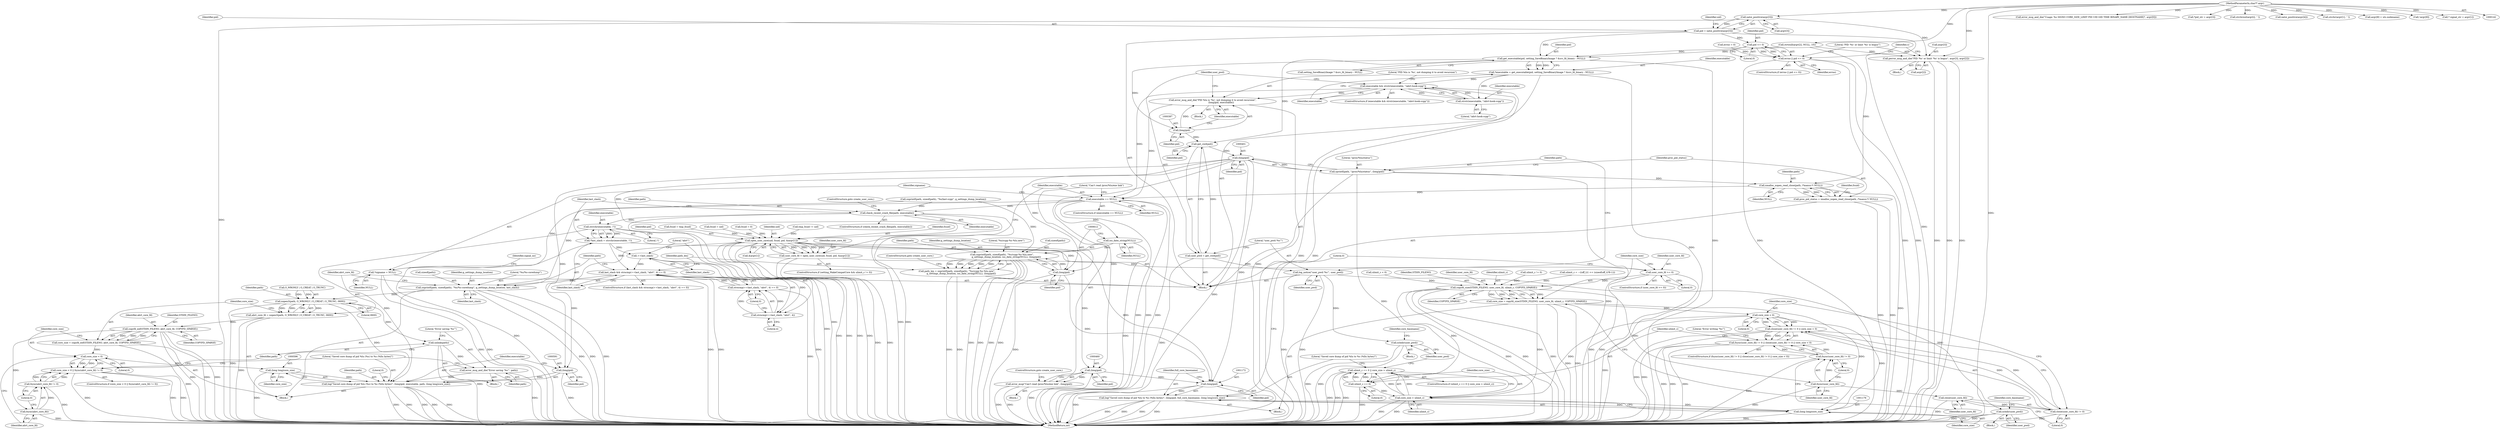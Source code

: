 digraph "0_abrt_80408e9e24a1c10f85fd969e1853e0f192157f92_0@array" {
"1000303" [label="(Call,xatoi_positive(argv[3]))"];
"1000144" [label="(MethodParameterIn,char** argv)"];
"1000301" [label="(Call,pid = xatoi_positive(argv[3]))"];
"1000317" [label="(Call,pid <= 0)"];
"1000315" [label="(Call,errno || pid <= 0)"];
"1000370" [label="(Call,get_executable(pid, setting_SaveBinaryImage ? &src_fd_binary : NULL))"];
"1000368" [label="(Call,*executable = get_executable(pid, setting_SaveBinaryImage ? &src_fd_binary : NULL))"];
"1000378" [label="(Call,executable && strstr(executable, \"/abrt-hook-ccpp\"))"];
"1000384" [label="(Call,error_msg_and_die(\"PID %lu is '%s', not dumping it to avoid recursion\",\n                        (long)pid, executable))"];
"1000453" [label="(Call,executable == NULL)"];
"1000464" [label="(Call,*signame = NULL)"];
"1000526" [label="(Call,check_recent_crash_file(path, executable))"];
"1000534" [label="(Call,strrchr(executable, '/'))"];
"1000532" [label="(Call,*last_slash = strrchr(executable, '/'))"];
"1000538" [label="(Call,last_slash && strncmp(++last_slash, \"abrt\", 4) == 0)"];
"1000548" [label="(Call,snprintf(path, sizeof(path), \"%s/%s-coredump\", g_settings_dump_location, last_slash))"];
"1000558" [label="(Call,xopen3(path, O_WRONLY | O_CREAT | O_TRUNC, 0600))"];
"1000556" [label="(Call,abrt_core_fd = xopen3(path, O_WRONLY | O_CREAT | O_TRUNC, 0600))"];
"1000569" [label="(Call,copyfd_eof(STDIN_FILENO, abrt_core_fd, COPYFD_SPARSE))"];
"1000567" [label="(Call,core_size = copyfd_eof(STDIN_FILENO, abrt_core_fd, COPYFD_SPARSE))"];
"1000575" [label="(Call,core_size < 0)"];
"1000574" [label="(Call,core_size < 0 || fsync(abrt_core_fd) != 0)"];
"1000595" [label="(Call,(long long)core_size)"];
"1000588" [label="(Call,log(\"Saved core dump of pid %lu (%s) to %s (%llu bytes)\", (long)pid, executable, path, (long long)core_size))"];
"1000579" [label="(Call,fsync(abrt_core_fd))"];
"1000578" [label="(Call,fsync(abrt_core_fd) != 0)"];
"1000583" [label="(Call,unlink(path))"];
"1000585" [label="(Call,error_msg_and_die(\"Error saving '%s'\", path))"];
"1000542" [label="(Call,++last_slash)"];
"1000541" [label="(Call,strncmp(++last_slash, \"abrt\", 4))"];
"1000540" [label="(Call,strncmp(++last_slash, \"abrt\", 4) == 0)"];
"1000609" [label="(Call,iso_date_string(NULL))"];
"1000603" [label="(Call,snprintf(path, sizeof(path), \"%s/ccpp-%s-%lu.new\",\n            g_settings_dump_location, iso_date_string(NULL), (long)pid))"];
"1000601" [label="(Call,path_len = snprintf(path, sizeof(path), \"%s/ccpp-%s-%lu.new\",\n            g_settings_dump_location, iso_date_string(NULL), (long)pid))"];
"1000380" [label="(Call,strstr(executable, \"/abrt-hook-ccpp\"))"];
"1000386" [label="(Call,(long)pid)"];
"1000392" [label="(Call,get_cwd(pid))"];
"1000390" [label="(Call,user_pwd = get_cwd(pid))"];
"1000394" [label="(Call,log_notice(\"user_pwd:'%s'\", user_pwd))"];
"1001148" [label="(Call,xchdir(user_pwd))"];
"1001163" [label="(Call,xchdir(user_pwd))"];
"1000400" [label="(Call,(long)pid)"];
"1000397" [label="(Call,sprintf(path, \"/proc/%lu/status\", (long)pid))"];
"1000405" [label="(Call,xmalloc_xopen_read_close(path, /*maxsz:*/ NULL))"];
"1000403" [label="(Call,proc_pid_status = xmalloc_xopen_read_close(path, /*maxsz:*/ NULL))"];
"1000444" [label="(Call,open_user_core(uid, fsuid, pid, &argv[1]))"];
"1000442" [label="(Call,user_core_fd = open_user_core(uid, fsuid, pid, &argv[1]))"];
"1001118" [label="(Call,user_core_fd >= 0)"];
"1001125" [label="(Call,copyfd_size(STDIN_FILENO, user_core_fd, ulimit_c, COPYFD_SPARSE))"];
"1001123" [label="(Call,core_size = copyfd_size(STDIN_FILENO, user_core_fd, ulimit_c, COPYFD_SPARSE))"];
"1001141" [label="(Call,core_size < 0)"];
"1001136" [label="(Call,close(user_core_fd) != 0 || core_size < 0)"];
"1001131" [label="(Call,fsync(user_core_fd) != 0 || close(user_core_fd) != 0 || core_size < 0)"];
"1001159" [label="(Call,core_size > ulimit_c)"];
"1001155" [label="(Call,ulimit_c == 0 || core_size > ulimit_c)"];
"1001175" [label="(Call,(long long)core_size)"];
"1001169" [label="(Call,log(\"Saved core dump of pid %lu to %s (%llu bytes)\", (long)pid, full_core_basename, (long long)core_size))"];
"1001133" [label="(Call,fsync(user_core_fd))"];
"1001132" [label="(Call,fsync(user_core_fd) != 0)"];
"1001138" [label="(Call,close(user_core_fd))"];
"1001137" [label="(Call,close(user_core_fd) != 0)"];
"1001156" [label="(Call,ulimit_c == 0)"];
"1000459" [label="(Call,(long)pid)"];
"1000457" [label="(Call,error_msg(\"Can't read /proc/%lu/exe link\", (long)pid))"];
"1001171" [label="(Call,(long)pid)"];
"1000590" [label="(Call,(long)pid)"];
"1000611" [label="(Call,(long)pid)"];
"1000321" [label="(Call,perror_msg_and_die(\"PID '%s' or limit '%s' is bogus\", argv[3], argv[2]))"];
"1001126" [label="(Identifier,STDIN_FILENO)"];
"1000393" [label="(Identifier,pid)"];
"1001132" [label="(Call,fsync(user_core_fd) != 0)"];
"1000607" [label="(Literal,\"%s/ccpp-%s-%lu.new\")"];
"1000397" [label="(Call,sprintf(path, \"/proc/%lu/status\", (long)pid))"];
"1000537" [label="(ControlStructure,if (last_slash && strncmp(++last_slash, \"abrt\", 4) == 0))"];
"1001131" [label="(Call,fsync(user_core_fd) != 0 || close(user_core_fd) != 0 || core_size < 0)"];
"1001162" [label="(Block,)"];
"1000468" [label="(Identifier,signal_no)"];
"1000403" [label="(Call,proc_pid_status = xmalloc_xopen_read_close(path, /*maxsz:*/ NULL))"];
"1001175" [label="(Call,(long long)core_size)"];
"1001164" [label="(Identifier,user_pwd)"];
"1001170" [label="(Literal,\"Saved core dump of pid %lu to %s (%llu bytes)\")"];
"1000171" [label="(Call,error_msg_and_die(\"Usage: %s SIGNO CORE_SIZE_LIMIT PID UID GID TIME BINARY_NAME [HOSTNAME]\", argv[0]))"];
"1000378" [label="(Call,executable && strstr(executable, \"/abrt-hook-ccpp\"))"];
"1001138" [label="(Call,close(user_core_fd))"];
"1000594" [label="(Identifier,path)"];
"1000541" [label="(Call,strncmp(++last_slash, \"abrt\", 4))"];
"1001169" [label="(Call,log(\"Saved core dump of pid %lu to %s (%llu bytes)\", (long)pid, full_core_basename, (long long)core_size))"];
"1000611" [label="(Call,(long)pid)"];
"1000603" [label="(Call,snprintf(path, sizeof(path), \"%s/ccpp-%s-%lu.new\",\n            g_settings_dump_location, iso_date_string(NULL), (long)pid))"];
"1001155" [label="(Call,ulimit_c == 0 || core_size > ulimit_c)"];
"1000326" [label="(Call,argv[2])"];
"1000580" [label="(Identifier,abrt_core_fd)"];
"1000443" [label="(Identifier,user_core_fd)"];
"1000590" [label="(Call,(long)pid)"];
"1001171" [label="(Call,(long)pid)"];
"1001139" [label="(Identifier,user_core_fd)"];
"1001143" [label="(Literal,0)"];
"1000316" [label="(Identifier,errno)"];
"1001159" [label="(Call,core_size > ulimit_c)"];
"1000539" [label="(Identifier,last_slash)"];
"1000544" [label="(Literal,\"abrt\")"];
"1000534" [label="(Call,strrchr(executable, '/'))"];
"1000380" [label="(Call,strstr(executable, \"/abrt-hook-ccpp\"))"];
"1001135" [label="(Literal,0)"];
"1000410" [label="(Identifier,fsuid)"];
"1000370" [label="(Call,get_executable(pid, setting_SaveBinaryImage ? &src_fd_binary : NULL))"];
"1000319" [label="(Literal,0)"];
"1001151" [label="(Identifier,core_basename)"];
"1000295" [label="(Call,*pid_str = argv[3])"];
"1001118" [label="(Call,user_core_fd >= 0)"];
"1001117" [label="(ControlStructure,if (user_core_fd >= 0))"];
"1001154" [label="(ControlStructure,if (ulimit_c == 0 || core_size > ulimit_c))"];
"1000368" [label="(Call,*executable = get_executable(pid, setting_SaveBinaryImage ? &src_fd_binary : NULL))"];
"1000569" [label="(Call,copyfd_eof(STDIN_FILENO, abrt_core_fd, COPYFD_SPARSE))"];
"1000586" [label="(Literal,\"Error saving '%s'\")"];
"1001173" [label="(Identifier,pid)"];
"1001136" [label="(Call,close(user_core_fd) != 0 || core_size < 0)"];
"1000599" [label="(Literal,0)"];
"1000384" [label="(Call,error_msg_and_die(\"PID %lu is '%s', not dumping it to avoid recursion\",\n                        (long)pid, executable))"];
"1000573" [label="(ControlStructure,if (core_size < 0 || fsync(abrt_core_fd) != 0))"];
"1000570" [label="(Identifier,STDIN_FILENO)"];
"1000392" [label="(Call,get_cwd(pid))"];
"1000525" [label="(ControlStructure,if (check_recent_crash_file(path, executable)))"];
"1000553" [label="(Identifier,g_settings_dump_location)"];
"1000371" [label="(Identifier,pid)"];
"1001134" [label="(Identifier,user_core_fd)"];
"1000405" [label="(Call,xmalloc_xopen_read_close(path, /*maxsz:*/ NULL))"];
"1000447" [label="(Identifier,pid)"];
"1000605" [label="(Call,sizeof(path))"];
"1001157" [label="(Identifier,ulimit_c)"];
"1000533" [label="(Identifier,last_slash)"];
"1000560" [label="(Call,O_WRONLY | O_CREAT | O_TRUNC)"];
"1000322" [label="(Literal,\"PID '%s' or limit '%s' is bogus\")"];
"1001142" [label="(Identifier,core_size)"];
"1000323" [label="(Call,argv[3])"];
"1000433" [label="(Call,fsuid = tmp_fsuid)"];
"1001156" [label="(Call,ulimit_c == 0)"];
"1000462" [label="(ControlStructure,goto create_user_core;)"];
"1001133" [label="(Call,fsync(user_core_fd))"];
"1001180" [label="(MethodReturn,int)"];
"1000582" [label="(Block,)"];
"1001137" [label="(Call,close(user_core_fd) != 0)"];
"1000406" [label="(Identifier,path)"];
"1000196" [label="(Call,strchrnul(argv[i], ' '))"];
"1000593" [label="(Identifier,executable)"];
"1000386" [label="(Call,(long)pid)"];
"1000465" [label="(Identifier,signame)"];
"1000545" [label="(Literal,4)"];
"1000608" [label="(Identifier,g_settings_dump_location)"];
"1001160" [label="(Identifier,core_size)"];
"1000588" [label="(Call,log(\"Saved core dump of pid %lu (%s) to %s (%llu bytes)\", (long)pid, executable, path, (long long)core_size))"];
"1000559" [label="(Identifier,path)"];
"1000253" [label="(Call,errno = 0)"];
"1000602" [label="(Identifier,path_len)"];
"1001158" [label="(Literal,0)"];
"1000379" [label="(Identifier,executable)"];
"1000546" [label="(Literal,0)"];
"1001120" [label="(Literal,0)"];
"1001179" [label="(Literal,0)"];
"1000310" [label="(Call,xatoi_positive(argv[4]))"];
"1001129" [label="(Identifier,COPYFD_SPARSE)"];
"1000572" [label="(Identifier,COPYFD_SPARSE)"];
"1000388" [label="(Identifier,pid)"];
"1000400" [label="(Call,(long)pid)"];
"1001119" [label="(Identifier,user_core_fd)"];
"1000383" [label="(Block,)"];
"1001127" [label="(Identifier,user_core_fd)"];
"1001140" [label="(Literal,0)"];
"1000601" [label="(Call,path_len = snprintf(path, sizeof(path), \"%s/ccpp-%s-%lu.new\",\n            g_settings_dump_location, iso_date_string(NULL), (long)pid))"];
"1000557" [label="(Identifier,abrt_core_fd)"];
"1000464" [label="(Call,*signame = NULL)"];
"1000579" [label="(Call,fsync(abrt_core_fd))"];
"1000576" [label="(Identifier,core_size)"];
"1000317" [label="(Call,pid <= 0)"];
"1000177" [label="(Call,strchr(argv[1], ' '))"];
"1000270" [label="(Call,strtoull(argv[2], NULL, 10))"];
"1000552" [label="(Literal,\"%s/%s-coredump\")"];
"1000610" [label="(Identifier,NULL)"];
"1000459" [label="(Call,(long)pid)"];
"1000466" [label="(Identifier,NULL)"];
"1001149" [label="(Identifier,user_pwd)"];
"1000540" [label="(Call,strncmp(++last_slash, \"abrt\", 4) == 0)"];
"1000321" [label="(Call,perror_msg_and_die(\"PID '%s' or limit '%s' is bogus\", argv[3], argv[2]))"];
"1000578" [label="(Call,fsync(abrt_core_fd) != 0)"];
"1001148" [label="(Call,xchdir(user_pwd))"];
"1000390" [label="(Call,user_pwd = get_cwd(pid))"];
"1000399" [label="(Literal,\"/proc/%lu/status\")"];
"1000574" [label="(Call,core_size < 0 || fsync(abrt_core_fd) != 0)"];
"1000585" [label="(Call,error_msg_and_die(\"Error saving '%s'\", path))"];
"1000615" [label="(ControlStructure,goto create_user_core;)"];
"1000382" [label="(Literal,\"/abrt-hook-ccpp\")"];
"1000389" [label="(Identifier,executable)"];
"1000565" [label="(Literal,0600)"];
"1000571" [label="(Identifier,abrt_core_fd)"];
"1000535" [label="(Identifier,executable)"];
"1000409" [label="(Call,fsuid = uid)"];
"1000567" [label="(Call,core_size = copyfd_eof(STDIN_FILENO, abrt_core_fd, COPYFD_SPARSE))"];
"1001177" [label="(Identifier,core_size)"];
"1000550" [label="(Call,sizeof(path))"];
"1000436" [label="(ControlStructure,if (setting_MakeCompatCore && ulimit_c != 0))"];
"1000587" [label="(Identifier,path)"];
"1001161" [label="(Identifier,ulimit_c)"];
"1000456" [label="(Block,)"];
"1000407" [label="(Identifier,NULL)"];
"1000542" [label="(Call,++last_slash)"];
"1000458" [label="(Literal,\"Can't read /proc/%lu/exe link\")"];
"1000448" [label="(Call,&argv[1])"];
"1000461" [label="(Identifier,pid)"];
"1000568" [label="(Identifier,core_size)"];
"1000543" [label="(Identifier,last_slash)"];
"1000395" [label="(Literal,\"user_pwd:'%s'\")"];
"1000556" [label="(Call,abrt_core_fd = xopen3(path, O_WRONLY | O_CREAT | O_TRUNC, 0600))"];
"1000592" [label="(Identifier,pid)"];
"1000452" [label="(ControlStructure,if (executable == NULL))"];
"1000581" [label="(Literal,0)"];
"1000519" [label="(Call,snprintf(path, sizeof(path), \"%s/last-ccpp\", g_settings_dump_location))"];
"1000575" [label="(Call,core_size < 0)"];
"1000604" [label="(Identifier,path)"];
"1000381" [label="(Identifier,executable)"];
"1001163" [label="(Call,xchdir(user_pwd))"];
"1001128" [label="(Identifier,ulimit_c)"];
"1000548" [label="(Call,snprintf(path, sizeof(path), \"%s/%s-coredump\", g_settings_dump_location, last_slash))"];
"1000538" [label="(Call,last_slash && strncmp(++last_slash, \"abrt\", 4) == 0)"];
"1001174" [label="(Identifier,full_core_basename)"];
"1000453" [label="(Call,executable == NULL)"];
"1000457" [label="(Call,error_msg(\"Can't read /proc/%lu/exe link\", (long)pid))"];
"1001141" [label="(Call,core_size < 0)"];
"1000527" [label="(Identifier,path)"];
"1000354" [label="(Call,argv[8] = uts.nodename)"];
"1000558" [label="(Call,xopen3(path, O_WRONLY | O_CREAT | O_TRUNC, 0600))"];
"1001166" [label="(Identifier,core_basename)"];
"1001124" [label="(Identifier,core_size)"];
"1000425" [label="(Call,fsuid = 0)"];
"1001125" [label="(Call,copyfd_size(STDIN_FILENO, user_core_fd, ulimit_c, COPYFD_SPARSE))"];
"1000439" [label="(Call,ulimit_c != 0)"];
"1000536" [label="(Literal,'/')"];
"1000549" [label="(Identifier,path)"];
"1000597" [label="(Identifier,core_size)"];
"1001144" [label="(Block,)"];
"1000404" [label="(Identifier,proc_pid_status)"];
"1000442" [label="(Call,user_core_fd = open_user_core(uid, fsuid, pid, &argv[1]))"];
"1000315" [label="(Call,errno || pid <= 0)"];
"1000369" [label="(Identifier,executable)"];
"1000445" [label="(Identifier,uid)"];
"1000145" [label="(Block,)"];
"1000532" [label="(Call,*last_slash = strrchr(executable, '/'))"];
"1000394" [label="(Call,log_notice(\"user_pwd:'%s'\", user_pwd))"];
"1000320" [label="(Block,)"];
"1000583" [label="(Call,unlink(path))"];
"1000302" [label="(Identifier,pid)"];
"1000547" [label="(Block,)"];
"1000318" [label="(Identifier,pid)"];
"1001146" [label="(Literal,\"Error writing '%s'\")"];
"1000609" [label="(Call,iso_date_string(NULL))"];
"1000144" [label="(MethodParameterIn,char** argv)"];
"1000444" [label="(Call,open_user_core(uid, fsuid, pid, &argv[1]))"];
"1000304" [label="(Call,argv[3])"];
"1000595" [label="(Call,(long long)core_size)"];
"1000526" [label="(Call,check_recent_crash_file(path, executable))"];
"1001123" [label="(Call,core_size = copyfd_size(STDIN_FILENO, user_core_fd, ulimit_c, COPYFD_SPARSE))"];
"1000346" [label="(Call,!argv[8])"];
"1000530" [label="(ControlStructure,goto create_user_core;)"];
"1000257" [label="(Call,* signal_str = argv[1])"];
"1000303" [label="(Call,xatoi_positive(argv[3]))"];
"1000372" [label="(Call,setting_SaveBinaryImage ? &src_fd_binary : NULL)"];
"1000402" [label="(Identifier,pid)"];
"1000421" [label="(Call,tmp_fsuid != uid)"];
"1000528" [label="(Identifier,executable)"];
"1000455" [label="(Identifier,NULL)"];
"1000454" [label="(Identifier,executable)"];
"1000554" [label="(Identifier,last_slash)"];
"1000398" [label="(Identifier,path)"];
"1000281" [label="(Call,ulimit_c = ~((off_t)1 << (sizeof(off_t)*8-1)))"];
"1000277" [label="(Call,ulimit_c < 0)"];
"1001130" [label="(ControlStructure,if (fsync(user_core_fd) != 0 || close(user_core_fd) != 0 || core_size < 0))"];
"1000309" [label="(Identifier,uid)"];
"1001121" [label="(Block,)"];
"1000391" [label="(Identifier,user_pwd)"];
"1000301" [label="(Call,pid = xatoi_positive(argv[3]))"];
"1000385" [label="(Literal,\"PID %lu is '%s', not dumping it to avoid recursion\")"];
"1000589" [label="(Literal,\"Saved core dump of pid %lu (%s) to %s (%llu bytes)\")"];
"1000613" [label="(Identifier,pid)"];
"1000446" [label="(Identifier,fsuid)"];
"1000377" [label="(ControlStructure,if (executable && strstr(executable, \"/abrt-hook-ccpp\")))"];
"1000314" [label="(ControlStructure,if (errno || pid <= 0))"];
"1000332" [label="(Identifier,s)"];
"1000577" [label="(Literal,0)"];
"1000584" [label="(Identifier,path)"];
"1000396" [label="(Identifier,user_pwd)"];
"1000303" -> "1000301"  [label="AST: "];
"1000303" -> "1000304"  [label="CFG: "];
"1000304" -> "1000303"  [label="AST: "];
"1000301" -> "1000303"  [label="CFG: "];
"1000303" -> "1001180"  [label="DDG: "];
"1000303" -> "1000301"  [label="DDG: "];
"1000144" -> "1000303"  [label="DDG: "];
"1000303" -> "1000321"  [label="DDG: "];
"1000144" -> "1000142"  [label="AST: "];
"1000144" -> "1001180"  [label="DDG: "];
"1000144" -> "1000171"  [label="DDG: "];
"1000144" -> "1000177"  [label="DDG: "];
"1000144" -> "1000196"  [label="DDG: "];
"1000144" -> "1000257"  [label="DDG: "];
"1000144" -> "1000270"  [label="DDG: "];
"1000144" -> "1000295"  [label="DDG: "];
"1000144" -> "1000310"  [label="DDG: "];
"1000144" -> "1000321"  [label="DDG: "];
"1000144" -> "1000346"  [label="DDG: "];
"1000144" -> "1000354"  [label="DDG: "];
"1000301" -> "1000145"  [label="AST: "];
"1000302" -> "1000301"  [label="AST: "];
"1000309" -> "1000301"  [label="CFG: "];
"1000301" -> "1001180"  [label="DDG: "];
"1000301" -> "1000317"  [label="DDG: "];
"1000301" -> "1000370"  [label="DDG: "];
"1000317" -> "1000315"  [label="AST: "];
"1000317" -> "1000319"  [label="CFG: "];
"1000318" -> "1000317"  [label="AST: "];
"1000319" -> "1000317"  [label="AST: "];
"1000315" -> "1000317"  [label="CFG: "];
"1000317" -> "1000315"  [label="DDG: "];
"1000317" -> "1000315"  [label="DDG: "];
"1000317" -> "1000370"  [label="DDG: "];
"1000315" -> "1000314"  [label="AST: "];
"1000315" -> "1000316"  [label="CFG: "];
"1000316" -> "1000315"  [label="AST: "];
"1000322" -> "1000315"  [label="CFG: "];
"1000332" -> "1000315"  [label="CFG: "];
"1000315" -> "1001180"  [label="DDG: "];
"1000315" -> "1001180"  [label="DDG: "];
"1000315" -> "1001180"  [label="DDG: "];
"1000253" -> "1000315"  [label="DDG: "];
"1000370" -> "1000368"  [label="AST: "];
"1000370" -> "1000372"  [label="CFG: "];
"1000371" -> "1000370"  [label="AST: "];
"1000372" -> "1000370"  [label="AST: "];
"1000368" -> "1000370"  [label="CFG: "];
"1000370" -> "1001180"  [label="DDG: "];
"1000370" -> "1000368"  [label="DDG: "];
"1000370" -> "1000368"  [label="DDG: "];
"1000270" -> "1000370"  [label="DDG: "];
"1000370" -> "1000386"  [label="DDG: "];
"1000370" -> "1000392"  [label="DDG: "];
"1000368" -> "1000145"  [label="AST: "];
"1000369" -> "1000368"  [label="AST: "];
"1000379" -> "1000368"  [label="CFG: "];
"1000368" -> "1001180"  [label="DDG: "];
"1000368" -> "1000378"  [label="DDG: "];
"1000368" -> "1000380"  [label="DDG: "];
"1000378" -> "1000377"  [label="AST: "];
"1000378" -> "1000379"  [label="CFG: "];
"1000378" -> "1000380"  [label="CFG: "];
"1000379" -> "1000378"  [label="AST: "];
"1000380" -> "1000378"  [label="AST: "];
"1000385" -> "1000378"  [label="CFG: "];
"1000391" -> "1000378"  [label="CFG: "];
"1000378" -> "1001180"  [label="DDG: "];
"1000378" -> "1001180"  [label="DDG: "];
"1000380" -> "1000378"  [label="DDG: "];
"1000380" -> "1000378"  [label="DDG: "];
"1000378" -> "1000384"  [label="DDG: "];
"1000378" -> "1000453"  [label="DDG: "];
"1000384" -> "1000383"  [label="AST: "];
"1000384" -> "1000389"  [label="CFG: "];
"1000385" -> "1000384"  [label="AST: "];
"1000386" -> "1000384"  [label="AST: "];
"1000389" -> "1000384"  [label="AST: "];
"1000391" -> "1000384"  [label="CFG: "];
"1000384" -> "1001180"  [label="DDG: "];
"1000386" -> "1000384"  [label="DDG: "];
"1000384" -> "1000453"  [label="DDG: "];
"1000453" -> "1000452"  [label="AST: "];
"1000453" -> "1000455"  [label="CFG: "];
"1000454" -> "1000453"  [label="AST: "];
"1000455" -> "1000453"  [label="AST: "];
"1000458" -> "1000453"  [label="CFG: "];
"1000465" -> "1000453"  [label="CFG: "];
"1000453" -> "1001180"  [label="DDG: "];
"1000453" -> "1001180"  [label="DDG: "];
"1000453" -> "1001180"  [label="DDG: "];
"1000405" -> "1000453"  [label="DDG: "];
"1000453" -> "1000464"  [label="DDG: "];
"1000453" -> "1000526"  [label="DDG: "];
"1000453" -> "1000609"  [label="DDG: "];
"1000464" -> "1000145"  [label="AST: "];
"1000464" -> "1000466"  [label="CFG: "];
"1000465" -> "1000464"  [label="AST: "];
"1000466" -> "1000464"  [label="AST: "];
"1000468" -> "1000464"  [label="CFG: "];
"1000464" -> "1001180"  [label="DDG: "];
"1000464" -> "1001180"  [label="DDG: "];
"1000526" -> "1000525"  [label="AST: "];
"1000526" -> "1000528"  [label="CFG: "];
"1000527" -> "1000526"  [label="AST: "];
"1000528" -> "1000526"  [label="AST: "];
"1000530" -> "1000526"  [label="CFG: "];
"1000533" -> "1000526"  [label="CFG: "];
"1000526" -> "1001180"  [label="DDG: "];
"1000526" -> "1001180"  [label="DDG: "];
"1000526" -> "1001180"  [label="DDG: "];
"1000519" -> "1000526"  [label="DDG: "];
"1000526" -> "1000534"  [label="DDG: "];
"1000534" -> "1000532"  [label="AST: "];
"1000534" -> "1000536"  [label="CFG: "];
"1000535" -> "1000534"  [label="AST: "];
"1000536" -> "1000534"  [label="AST: "];
"1000532" -> "1000534"  [label="CFG: "];
"1000534" -> "1001180"  [label="DDG: "];
"1000534" -> "1000532"  [label="DDG: "];
"1000534" -> "1000532"  [label="DDG: "];
"1000534" -> "1000588"  [label="DDG: "];
"1000532" -> "1000145"  [label="AST: "];
"1000533" -> "1000532"  [label="AST: "];
"1000539" -> "1000532"  [label="CFG: "];
"1000532" -> "1001180"  [label="DDG: "];
"1000532" -> "1000538"  [label="DDG: "];
"1000532" -> "1000542"  [label="DDG: "];
"1000538" -> "1000537"  [label="AST: "];
"1000538" -> "1000539"  [label="CFG: "];
"1000538" -> "1000540"  [label="CFG: "];
"1000539" -> "1000538"  [label="AST: "];
"1000540" -> "1000538"  [label="AST: "];
"1000549" -> "1000538"  [label="CFG: "];
"1000602" -> "1000538"  [label="CFG: "];
"1000538" -> "1001180"  [label="DDG: "];
"1000538" -> "1001180"  [label="DDG: "];
"1000538" -> "1001180"  [label="DDG: "];
"1000542" -> "1000538"  [label="DDG: "];
"1000540" -> "1000538"  [label="DDG: "];
"1000540" -> "1000538"  [label="DDG: "];
"1000538" -> "1000548"  [label="DDG: "];
"1000548" -> "1000547"  [label="AST: "];
"1000548" -> "1000554"  [label="CFG: "];
"1000549" -> "1000548"  [label="AST: "];
"1000550" -> "1000548"  [label="AST: "];
"1000552" -> "1000548"  [label="AST: "];
"1000553" -> "1000548"  [label="AST: "];
"1000554" -> "1000548"  [label="AST: "];
"1000557" -> "1000548"  [label="CFG: "];
"1000548" -> "1001180"  [label="DDG: "];
"1000548" -> "1001180"  [label="DDG: "];
"1000548" -> "1001180"  [label="DDG: "];
"1000519" -> "1000548"  [label="DDG: "];
"1000548" -> "1000558"  [label="DDG: "];
"1000558" -> "1000556"  [label="AST: "];
"1000558" -> "1000565"  [label="CFG: "];
"1000559" -> "1000558"  [label="AST: "];
"1000560" -> "1000558"  [label="AST: "];
"1000565" -> "1000558"  [label="AST: "];
"1000556" -> "1000558"  [label="CFG: "];
"1000558" -> "1001180"  [label="DDG: "];
"1000558" -> "1000556"  [label="DDG: "];
"1000558" -> "1000556"  [label="DDG: "];
"1000558" -> "1000556"  [label="DDG: "];
"1000560" -> "1000558"  [label="DDG: "];
"1000560" -> "1000558"  [label="DDG: "];
"1000558" -> "1000583"  [label="DDG: "];
"1000558" -> "1000588"  [label="DDG: "];
"1000556" -> "1000547"  [label="AST: "];
"1000557" -> "1000556"  [label="AST: "];
"1000568" -> "1000556"  [label="CFG: "];
"1000556" -> "1001180"  [label="DDG: "];
"1000556" -> "1000569"  [label="DDG: "];
"1000569" -> "1000567"  [label="AST: "];
"1000569" -> "1000572"  [label="CFG: "];
"1000570" -> "1000569"  [label="AST: "];
"1000571" -> "1000569"  [label="AST: "];
"1000572" -> "1000569"  [label="AST: "];
"1000567" -> "1000569"  [label="CFG: "];
"1000569" -> "1001180"  [label="DDG: "];
"1000569" -> "1001180"  [label="DDG: "];
"1000569" -> "1001180"  [label="DDG: "];
"1000569" -> "1000567"  [label="DDG: "];
"1000569" -> "1000567"  [label="DDG: "];
"1000569" -> "1000567"  [label="DDG: "];
"1000569" -> "1000579"  [label="DDG: "];
"1000567" -> "1000547"  [label="AST: "];
"1000568" -> "1000567"  [label="AST: "];
"1000576" -> "1000567"  [label="CFG: "];
"1000567" -> "1001180"  [label="DDG: "];
"1000567" -> "1000575"  [label="DDG: "];
"1000575" -> "1000574"  [label="AST: "];
"1000575" -> "1000577"  [label="CFG: "];
"1000576" -> "1000575"  [label="AST: "];
"1000577" -> "1000575"  [label="AST: "];
"1000580" -> "1000575"  [label="CFG: "];
"1000574" -> "1000575"  [label="CFG: "];
"1000575" -> "1000574"  [label="DDG: "];
"1000575" -> "1000574"  [label="DDG: "];
"1000575" -> "1000595"  [label="DDG: "];
"1000574" -> "1000573"  [label="AST: "];
"1000574" -> "1000578"  [label="CFG: "];
"1000578" -> "1000574"  [label="AST: "];
"1000584" -> "1000574"  [label="CFG: "];
"1000589" -> "1000574"  [label="CFG: "];
"1000574" -> "1001180"  [label="DDG: "];
"1000574" -> "1001180"  [label="DDG: "];
"1000574" -> "1001180"  [label="DDG: "];
"1000578" -> "1000574"  [label="DDG: "];
"1000578" -> "1000574"  [label="DDG: "];
"1000595" -> "1000588"  [label="AST: "];
"1000595" -> "1000597"  [label="CFG: "];
"1000596" -> "1000595"  [label="AST: "];
"1000597" -> "1000595"  [label="AST: "];
"1000588" -> "1000595"  [label="CFG: "];
"1000595" -> "1001180"  [label="DDG: "];
"1000595" -> "1000588"  [label="DDG: "];
"1000588" -> "1000547"  [label="AST: "];
"1000589" -> "1000588"  [label="AST: "];
"1000590" -> "1000588"  [label="AST: "];
"1000593" -> "1000588"  [label="AST: "];
"1000594" -> "1000588"  [label="AST: "];
"1000599" -> "1000588"  [label="CFG: "];
"1000588" -> "1001180"  [label="DDG: "];
"1000588" -> "1001180"  [label="DDG: "];
"1000588" -> "1001180"  [label="DDG: "];
"1000588" -> "1001180"  [label="DDG: "];
"1000588" -> "1001180"  [label="DDG: "];
"1000590" -> "1000588"  [label="DDG: "];
"1000585" -> "1000588"  [label="DDG: "];
"1000579" -> "1000578"  [label="AST: "];
"1000579" -> "1000580"  [label="CFG: "];
"1000580" -> "1000579"  [label="AST: "];
"1000581" -> "1000579"  [label="CFG: "];
"1000579" -> "1001180"  [label="DDG: "];
"1000579" -> "1000578"  [label="DDG: "];
"1000578" -> "1000581"  [label="CFG: "];
"1000581" -> "1000578"  [label="AST: "];
"1000578" -> "1001180"  [label="DDG: "];
"1000583" -> "1000582"  [label="AST: "];
"1000583" -> "1000584"  [label="CFG: "];
"1000584" -> "1000583"  [label="AST: "];
"1000586" -> "1000583"  [label="CFG: "];
"1000583" -> "1001180"  [label="DDG: "];
"1000583" -> "1000585"  [label="DDG: "];
"1000585" -> "1000582"  [label="AST: "];
"1000585" -> "1000587"  [label="CFG: "];
"1000586" -> "1000585"  [label="AST: "];
"1000587" -> "1000585"  [label="AST: "];
"1000589" -> "1000585"  [label="CFG: "];
"1000585" -> "1001180"  [label="DDG: "];
"1000542" -> "1000541"  [label="AST: "];
"1000542" -> "1000543"  [label="CFG: "];
"1000543" -> "1000542"  [label="AST: "];
"1000544" -> "1000542"  [label="CFG: "];
"1000542" -> "1000541"  [label="DDG: "];
"1000541" -> "1000540"  [label="AST: "];
"1000541" -> "1000545"  [label="CFG: "];
"1000544" -> "1000541"  [label="AST: "];
"1000545" -> "1000541"  [label="AST: "];
"1000546" -> "1000541"  [label="CFG: "];
"1000541" -> "1000540"  [label="DDG: "];
"1000541" -> "1000540"  [label="DDG: "];
"1000540" -> "1000546"  [label="CFG: "];
"1000546" -> "1000540"  [label="AST: "];
"1000540" -> "1001180"  [label="DDG: "];
"1000609" -> "1000603"  [label="AST: "];
"1000609" -> "1000610"  [label="CFG: "];
"1000610" -> "1000609"  [label="AST: "];
"1000612" -> "1000609"  [label="CFG: "];
"1000609" -> "1001180"  [label="DDG: "];
"1000609" -> "1000603"  [label="DDG: "];
"1000603" -> "1000601"  [label="AST: "];
"1000603" -> "1000611"  [label="CFG: "];
"1000604" -> "1000603"  [label="AST: "];
"1000605" -> "1000603"  [label="AST: "];
"1000607" -> "1000603"  [label="AST: "];
"1000608" -> "1000603"  [label="AST: "];
"1000611" -> "1000603"  [label="AST: "];
"1000601" -> "1000603"  [label="CFG: "];
"1000603" -> "1001180"  [label="DDG: "];
"1000603" -> "1001180"  [label="DDG: "];
"1000603" -> "1001180"  [label="DDG: "];
"1000603" -> "1001180"  [label="DDG: "];
"1000603" -> "1000601"  [label="DDG: "];
"1000603" -> "1000601"  [label="DDG: "];
"1000603" -> "1000601"  [label="DDG: "];
"1000603" -> "1000601"  [label="DDG: "];
"1000603" -> "1000601"  [label="DDG: "];
"1000519" -> "1000603"  [label="DDG: "];
"1000611" -> "1000603"  [label="DDG: "];
"1000601" -> "1000145"  [label="AST: "];
"1000602" -> "1000601"  [label="AST: "];
"1000615" -> "1000601"  [label="CFG: "];
"1000601" -> "1001180"  [label="DDG: "];
"1000601" -> "1001180"  [label="DDG: "];
"1000380" -> "1000382"  [label="CFG: "];
"1000381" -> "1000380"  [label="AST: "];
"1000382" -> "1000380"  [label="AST: "];
"1000386" -> "1000388"  [label="CFG: "];
"1000387" -> "1000386"  [label="AST: "];
"1000388" -> "1000386"  [label="AST: "];
"1000389" -> "1000386"  [label="CFG: "];
"1000386" -> "1000392"  [label="DDG: "];
"1000392" -> "1000390"  [label="AST: "];
"1000392" -> "1000393"  [label="CFG: "];
"1000393" -> "1000392"  [label="AST: "];
"1000390" -> "1000392"  [label="CFG: "];
"1000392" -> "1000390"  [label="DDG: "];
"1000392" -> "1000400"  [label="DDG: "];
"1000390" -> "1000145"  [label="AST: "];
"1000391" -> "1000390"  [label="AST: "];
"1000395" -> "1000390"  [label="CFG: "];
"1000390" -> "1001180"  [label="DDG: "];
"1000390" -> "1000394"  [label="DDG: "];
"1000394" -> "1000145"  [label="AST: "];
"1000394" -> "1000396"  [label="CFG: "];
"1000395" -> "1000394"  [label="AST: "];
"1000396" -> "1000394"  [label="AST: "];
"1000398" -> "1000394"  [label="CFG: "];
"1000394" -> "1001180"  [label="DDG: "];
"1000394" -> "1001180"  [label="DDG: "];
"1000394" -> "1001148"  [label="DDG: "];
"1000394" -> "1001163"  [label="DDG: "];
"1001148" -> "1001144"  [label="AST: "];
"1001148" -> "1001149"  [label="CFG: "];
"1001149" -> "1001148"  [label="AST: "];
"1001151" -> "1001148"  [label="CFG: "];
"1001148" -> "1001180"  [label="DDG: "];
"1001148" -> "1001180"  [label="DDG: "];
"1001163" -> "1001162"  [label="AST: "];
"1001163" -> "1001164"  [label="CFG: "];
"1001164" -> "1001163"  [label="AST: "];
"1001166" -> "1001163"  [label="CFG: "];
"1001163" -> "1001180"  [label="DDG: "];
"1001163" -> "1001180"  [label="DDG: "];
"1000400" -> "1000397"  [label="AST: "];
"1000400" -> "1000402"  [label="CFG: "];
"1000401" -> "1000400"  [label="AST: "];
"1000402" -> "1000400"  [label="AST: "];
"1000397" -> "1000400"  [label="CFG: "];
"1000400" -> "1001180"  [label="DDG: "];
"1000400" -> "1000397"  [label="DDG: "];
"1000400" -> "1000444"  [label="DDG: "];
"1000400" -> "1000459"  [label="DDG: "];
"1000400" -> "1000590"  [label="DDG: "];
"1000400" -> "1000611"  [label="DDG: "];
"1000400" -> "1001171"  [label="DDG: "];
"1000397" -> "1000145"  [label="AST: "];
"1000398" -> "1000397"  [label="AST: "];
"1000399" -> "1000397"  [label="AST: "];
"1000404" -> "1000397"  [label="CFG: "];
"1000397" -> "1001180"  [label="DDG: "];
"1000397" -> "1001180"  [label="DDG: "];
"1000397" -> "1000405"  [label="DDG: "];
"1000405" -> "1000403"  [label="AST: "];
"1000405" -> "1000407"  [label="CFG: "];
"1000406" -> "1000405"  [label="AST: "];
"1000407" -> "1000405"  [label="AST: "];
"1000403" -> "1000405"  [label="CFG: "];
"1000405" -> "1001180"  [label="DDG: "];
"1000405" -> "1000403"  [label="DDG: "];
"1000405" -> "1000403"  [label="DDG: "];
"1000270" -> "1000405"  [label="DDG: "];
"1000403" -> "1000145"  [label="AST: "];
"1000404" -> "1000403"  [label="AST: "];
"1000410" -> "1000403"  [label="CFG: "];
"1000403" -> "1001180"  [label="DDG: "];
"1000403" -> "1001180"  [label="DDG: "];
"1000444" -> "1000442"  [label="AST: "];
"1000444" -> "1000448"  [label="CFG: "];
"1000445" -> "1000444"  [label="AST: "];
"1000446" -> "1000444"  [label="AST: "];
"1000447" -> "1000444"  [label="AST: "];
"1000448" -> "1000444"  [label="AST: "];
"1000442" -> "1000444"  [label="CFG: "];
"1000444" -> "1001180"  [label="DDG: "];
"1000444" -> "1001180"  [label="DDG: "];
"1000444" -> "1001180"  [label="DDG: "];
"1000444" -> "1001180"  [label="DDG: "];
"1000444" -> "1000442"  [label="DDG: "];
"1000444" -> "1000442"  [label="DDG: "];
"1000444" -> "1000442"  [label="DDG: "];
"1000444" -> "1000442"  [label="DDG: "];
"1000421" -> "1000444"  [label="DDG: "];
"1000433" -> "1000444"  [label="DDG: "];
"1000425" -> "1000444"  [label="DDG: "];
"1000409" -> "1000444"  [label="DDG: "];
"1000444" -> "1000459"  [label="DDG: "];
"1000444" -> "1000590"  [label="DDG: "];
"1000444" -> "1000611"  [label="DDG: "];
"1000444" -> "1001171"  [label="DDG: "];
"1000442" -> "1000436"  [label="AST: "];
"1000443" -> "1000442"  [label="AST: "];
"1000454" -> "1000442"  [label="CFG: "];
"1000442" -> "1001180"  [label="DDG: "];
"1000442" -> "1001180"  [label="DDG: "];
"1000442" -> "1001118"  [label="DDG: "];
"1001118" -> "1001117"  [label="AST: "];
"1001118" -> "1001120"  [label="CFG: "];
"1001119" -> "1001118"  [label="AST: "];
"1001120" -> "1001118"  [label="AST: "];
"1001124" -> "1001118"  [label="CFG: "];
"1001179" -> "1001118"  [label="CFG: "];
"1001118" -> "1001180"  [label="DDG: "];
"1001118" -> "1001180"  [label="DDG: "];
"1001118" -> "1001125"  [label="DDG: "];
"1001125" -> "1001123"  [label="AST: "];
"1001125" -> "1001129"  [label="CFG: "];
"1001126" -> "1001125"  [label="AST: "];
"1001127" -> "1001125"  [label="AST: "];
"1001128" -> "1001125"  [label="AST: "];
"1001129" -> "1001125"  [label="AST: "];
"1001123" -> "1001125"  [label="CFG: "];
"1001125" -> "1001180"  [label="DDG: "];
"1001125" -> "1001180"  [label="DDG: "];
"1001125" -> "1001180"  [label="DDG: "];
"1001125" -> "1001123"  [label="DDG: "];
"1001125" -> "1001123"  [label="DDG: "];
"1001125" -> "1001123"  [label="DDG: "];
"1001125" -> "1001123"  [label="DDG: "];
"1000281" -> "1001125"  [label="DDG: "];
"1000439" -> "1001125"  [label="DDG: "];
"1000277" -> "1001125"  [label="DDG: "];
"1001125" -> "1001133"  [label="DDG: "];
"1001125" -> "1001156"  [label="DDG: "];
"1001123" -> "1001121"  [label="AST: "];
"1001124" -> "1001123"  [label="AST: "];
"1001134" -> "1001123"  [label="CFG: "];
"1001123" -> "1001180"  [label="DDG: "];
"1001123" -> "1001180"  [label="DDG: "];
"1001123" -> "1001141"  [label="DDG: "];
"1001123" -> "1001159"  [label="DDG: "];
"1001123" -> "1001175"  [label="DDG: "];
"1001141" -> "1001136"  [label="AST: "];
"1001141" -> "1001143"  [label="CFG: "];
"1001142" -> "1001141"  [label="AST: "];
"1001143" -> "1001141"  [label="AST: "];
"1001136" -> "1001141"  [label="CFG: "];
"1001141" -> "1001180"  [label="DDG: "];
"1001141" -> "1001136"  [label="DDG: "];
"1001141" -> "1001136"  [label="DDG: "];
"1001141" -> "1001159"  [label="DDG: "];
"1001141" -> "1001175"  [label="DDG: "];
"1001136" -> "1001131"  [label="AST: "];
"1001136" -> "1001137"  [label="CFG: "];
"1001137" -> "1001136"  [label="AST: "];
"1001131" -> "1001136"  [label="CFG: "];
"1001136" -> "1001180"  [label="DDG: "];
"1001136" -> "1001180"  [label="DDG: "];
"1001136" -> "1001131"  [label="DDG: "];
"1001136" -> "1001131"  [label="DDG: "];
"1001137" -> "1001136"  [label="DDG: "];
"1001137" -> "1001136"  [label="DDG: "];
"1001131" -> "1001130"  [label="AST: "];
"1001131" -> "1001132"  [label="CFG: "];
"1001132" -> "1001131"  [label="AST: "];
"1001146" -> "1001131"  [label="CFG: "];
"1001157" -> "1001131"  [label="CFG: "];
"1001131" -> "1001180"  [label="DDG: "];
"1001131" -> "1001180"  [label="DDG: "];
"1001131" -> "1001180"  [label="DDG: "];
"1001132" -> "1001131"  [label="DDG: "];
"1001132" -> "1001131"  [label="DDG: "];
"1001159" -> "1001155"  [label="AST: "];
"1001159" -> "1001161"  [label="CFG: "];
"1001160" -> "1001159"  [label="AST: "];
"1001161" -> "1001159"  [label="AST: "];
"1001155" -> "1001159"  [label="CFG: "];
"1001159" -> "1001180"  [label="DDG: "];
"1001159" -> "1001180"  [label="DDG: "];
"1001159" -> "1001155"  [label="DDG: "];
"1001159" -> "1001155"  [label="DDG: "];
"1001156" -> "1001159"  [label="DDG: "];
"1001159" -> "1001175"  [label="DDG: "];
"1001155" -> "1001154"  [label="AST: "];
"1001155" -> "1001156"  [label="CFG: "];
"1001156" -> "1001155"  [label="AST: "];
"1001164" -> "1001155"  [label="CFG: "];
"1001170" -> "1001155"  [label="CFG: "];
"1001155" -> "1001180"  [label="DDG: "];
"1001155" -> "1001180"  [label="DDG: "];
"1001155" -> "1001180"  [label="DDG: "];
"1001156" -> "1001155"  [label="DDG: "];
"1001156" -> "1001155"  [label="DDG: "];
"1001175" -> "1001169"  [label="AST: "];
"1001175" -> "1001177"  [label="CFG: "];
"1001176" -> "1001175"  [label="AST: "];
"1001177" -> "1001175"  [label="AST: "];
"1001169" -> "1001175"  [label="CFG: "];
"1001175" -> "1001180"  [label="DDG: "];
"1001175" -> "1001169"  [label="DDG: "];
"1001169" -> "1001121"  [label="AST: "];
"1001170" -> "1001169"  [label="AST: "];
"1001171" -> "1001169"  [label="AST: "];
"1001174" -> "1001169"  [label="AST: "];
"1001179" -> "1001169"  [label="CFG: "];
"1001169" -> "1001180"  [label="DDG: "];
"1001169" -> "1001180"  [label="DDG: "];
"1001169" -> "1001180"  [label="DDG: "];
"1001169" -> "1001180"  [label="DDG: "];
"1001171" -> "1001169"  [label="DDG: "];
"1001133" -> "1001132"  [label="AST: "];
"1001133" -> "1001134"  [label="CFG: "];
"1001134" -> "1001133"  [label="AST: "];
"1001135" -> "1001133"  [label="CFG: "];
"1001133" -> "1001180"  [label="DDG: "];
"1001133" -> "1001132"  [label="DDG: "];
"1001133" -> "1001138"  [label="DDG: "];
"1001132" -> "1001135"  [label="CFG: "];
"1001135" -> "1001132"  [label="AST: "];
"1001139" -> "1001132"  [label="CFG: "];
"1001132" -> "1001180"  [label="DDG: "];
"1001138" -> "1001137"  [label="AST: "];
"1001138" -> "1001139"  [label="CFG: "];
"1001139" -> "1001138"  [label="AST: "];
"1001140" -> "1001138"  [label="CFG: "];
"1001138" -> "1001180"  [label="DDG: "];
"1001138" -> "1001137"  [label="DDG: "];
"1001137" -> "1001140"  [label="CFG: "];
"1001140" -> "1001137"  [label="AST: "];
"1001142" -> "1001137"  [label="CFG: "];
"1001137" -> "1001180"  [label="DDG: "];
"1001156" -> "1001158"  [label="CFG: "];
"1001157" -> "1001156"  [label="AST: "];
"1001158" -> "1001156"  [label="AST: "];
"1001160" -> "1001156"  [label="CFG: "];
"1001156" -> "1001180"  [label="DDG: "];
"1000459" -> "1000457"  [label="AST: "];
"1000459" -> "1000461"  [label="CFG: "];
"1000460" -> "1000459"  [label="AST: "];
"1000461" -> "1000459"  [label="AST: "];
"1000457" -> "1000459"  [label="CFG: "];
"1000459" -> "1001180"  [label="DDG: "];
"1000459" -> "1000457"  [label="DDG: "];
"1000459" -> "1001171"  [label="DDG: "];
"1000457" -> "1000456"  [label="AST: "];
"1000458" -> "1000457"  [label="AST: "];
"1000462" -> "1000457"  [label="CFG: "];
"1000457" -> "1001180"  [label="DDG: "];
"1000457" -> "1001180"  [label="DDG: "];
"1001171" -> "1001173"  [label="CFG: "];
"1001172" -> "1001171"  [label="AST: "];
"1001173" -> "1001171"  [label="AST: "];
"1001174" -> "1001171"  [label="CFG: "];
"1001171" -> "1001180"  [label="DDG: "];
"1000611" -> "1001171"  [label="DDG: "];
"1000590" -> "1000592"  [label="CFG: "];
"1000591" -> "1000590"  [label="AST: "];
"1000592" -> "1000590"  [label="AST: "];
"1000593" -> "1000590"  [label="CFG: "];
"1000590" -> "1001180"  [label="DDG: "];
"1000611" -> "1000613"  [label="CFG: "];
"1000612" -> "1000611"  [label="AST: "];
"1000613" -> "1000611"  [label="AST: "];
"1000611" -> "1001180"  [label="DDG: "];
"1000321" -> "1000320"  [label="AST: "];
"1000321" -> "1000326"  [label="CFG: "];
"1000322" -> "1000321"  [label="AST: "];
"1000323" -> "1000321"  [label="AST: "];
"1000326" -> "1000321"  [label="AST: "];
"1000332" -> "1000321"  [label="CFG: "];
"1000321" -> "1001180"  [label="DDG: "];
"1000321" -> "1001180"  [label="DDG: "];
"1000321" -> "1001180"  [label="DDG: "];
"1000270" -> "1000321"  [label="DDG: "];
}
